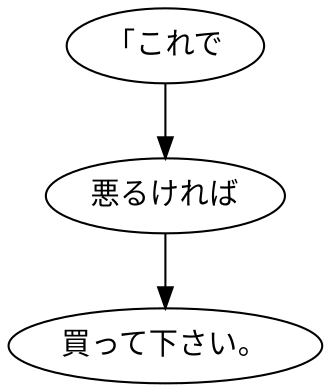 digraph graph2897 {
	node0 [label="「これで"];
	node1 [label="悪るければ"];
	node2 [label="買って下さい。"];
	node0 -> node1;
	node1 -> node2;
}
